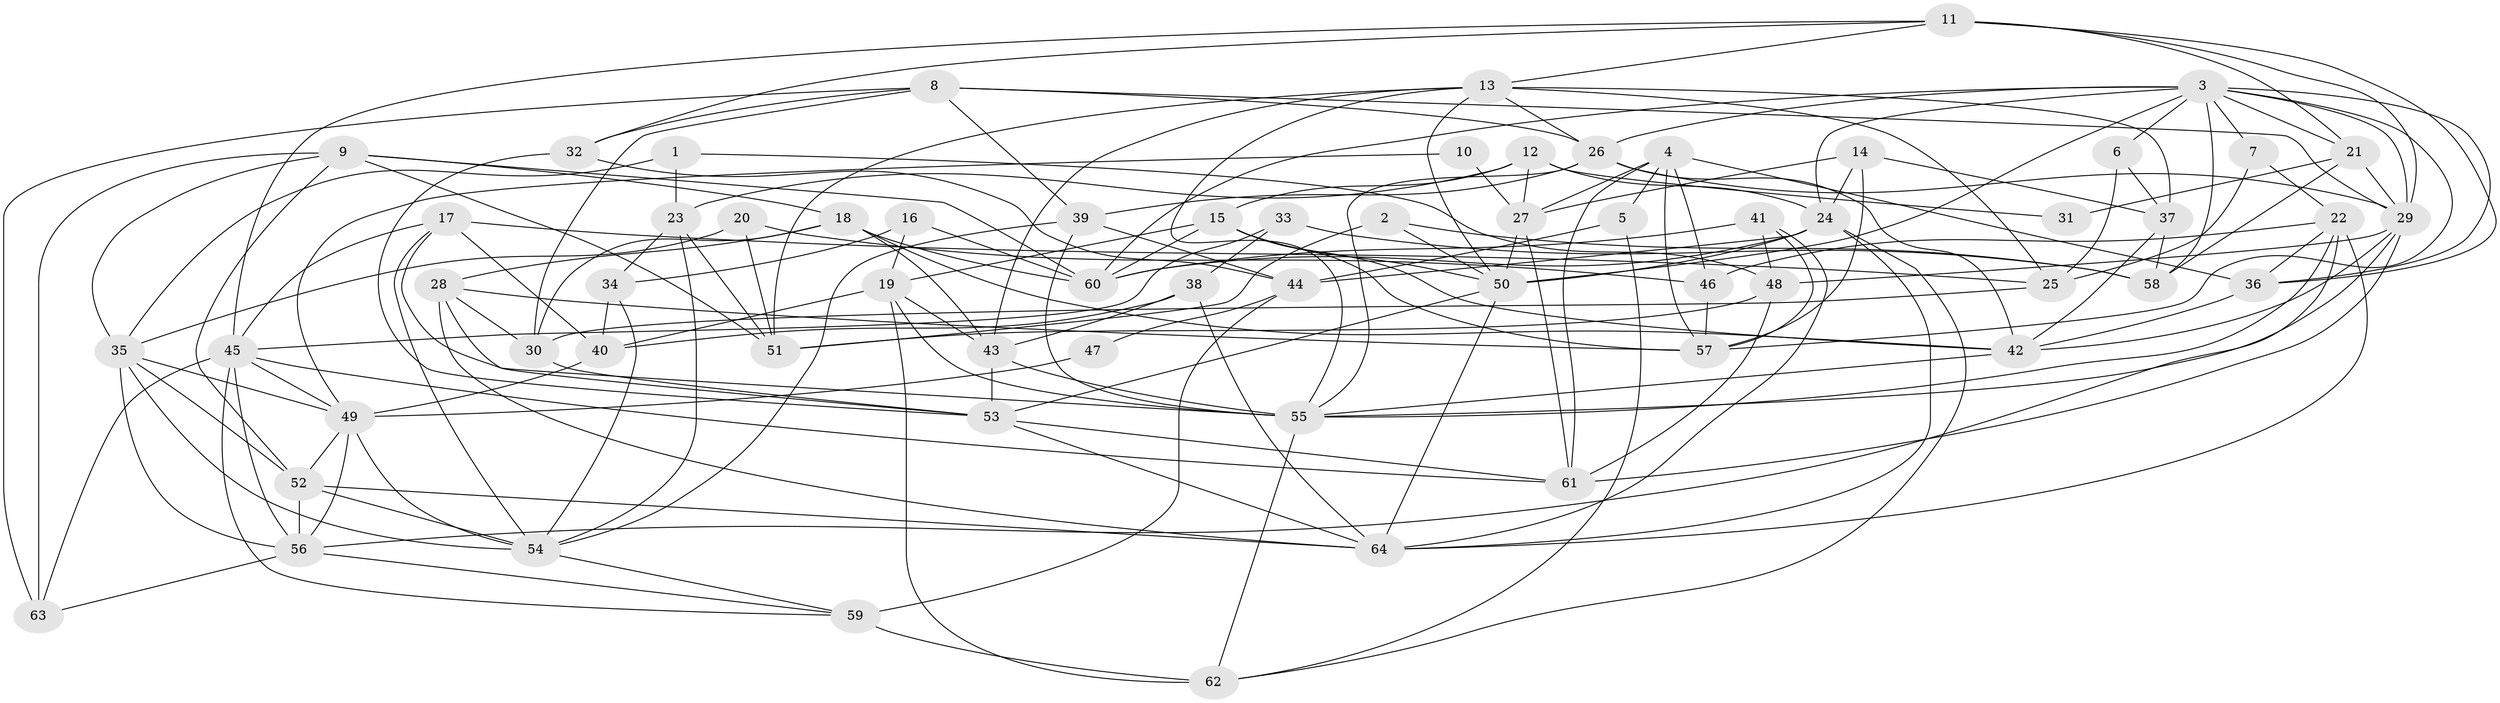 // original degree distribution, {5: 0.203125, 4: 0.296875, 3: 0.2578125, 6: 0.0703125, 2: 0.125, 8: 0.0078125, 7: 0.03125, 9: 0.0078125}
// Generated by graph-tools (version 1.1) at 2025/37/03/04/25 23:37:09]
// undirected, 64 vertices, 176 edges
graph export_dot {
  node [color=gray90,style=filled];
  1;
  2;
  3;
  4;
  5;
  6;
  7;
  8;
  9;
  10;
  11;
  12;
  13;
  14;
  15;
  16;
  17;
  18;
  19;
  20;
  21;
  22;
  23;
  24;
  25;
  26;
  27;
  28;
  29;
  30;
  31;
  32;
  33;
  34;
  35;
  36;
  37;
  38;
  39;
  40;
  41;
  42;
  43;
  44;
  45;
  46;
  47;
  48;
  49;
  50;
  51;
  52;
  53;
  54;
  55;
  56;
  57;
  58;
  59;
  60;
  61;
  62;
  63;
  64;
  1 -- 23 [weight=1.0];
  1 -- 35 [weight=1.0];
  1 -- 48 [weight=1.0];
  2 -- 50 [weight=1.0];
  2 -- 51 [weight=1.0];
  2 -- 58 [weight=1.0];
  3 -- 6 [weight=1.0];
  3 -- 7 [weight=1.0];
  3 -- 21 [weight=1.0];
  3 -- 24 [weight=1.0];
  3 -- 26 [weight=1.0];
  3 -- 29 [weight=1.0];
  3 -- 36 [weight=1.0];
  3 -- 50 [weight=1.0];
  3 -- 57 [weight=1.0];
  3 -- 58 [weight=1.0];
  3 -- 60 [weight=1.0];
  4 -- 5 [weight=1.0];
  4 -- 27 [weight=1.0];
  4 -- 36 [weight=1.0];
  4 -- 46 [weight=1.0];
  4 -- 57 [weight=1.0];
  4 -- 61 [weight=1.0];
  5 -- 44 [weight=1.0];
  5 -- 62 [weight=1.0];
  6 -- 25 [weight=1.0];
  6 -- 37 [weight=1.0];
  7 -- 22 [weight=1.0];
  7 -- 25 [weight=1.0];
  8 -- 26 [weight=1.0];
  8 -- 29 [weight=1.0];
  8 -- 30 [weight=1.0];
  8 -- 32 [weight=1.0];
  8 -- 39 [weight=1.0];
  8 -- 63 [weight=1.0];
  9 -- 18 [weight=1.0];
  9 -- 35 [weight=1.0];
  9 -- 51 [weight=1.0];
  9 -- 52 [weight=1.0];
  9 -- 60 [weight=2.0];
  9 -- 63 [weight=2.0];
  10 -- 27 [weight=1.0];
  10 -- 49 [weight=1.0];
  11 -- 13 [weight=1.0];
  11 -- 21 [weight=1.0];
  11 -- 29 [weight=1.0];
  11 -- 32 [weight=1.0];
  11 -- 36 [weight=1.0];
  11 -- 45 [weight=1.0];
  12 -- 15 [weight=1.0];
  12 -- 23 [weight=1.0];
  12 -- 24 [weight=1.0];
  12 -- 27 [weight=1.0];
  12 -- 31 [weight=1.0];
  13 -- 25 [weight=1.0];
  13 -- 26 [weight=1.0];
  13 -- 37 [weight=1.0];
  13 -- 43 [weight=1.0];
  13 -- 50 [weight=1.0];
  13 -- 51 [weight=1.0];
  13 -- 55 [weight=1.0];
  14 -- 24 [weight=1.0];
  14 -- 27 [weight=1.0];
  14 -- 37 [weight=1.0];
  14 -- 57 [weight=1.0];
  15 -- 19 [weight=1.0];
  15 -- 42 [weight=1.0];
  15 -- 50 [weight=1.0];
  15 -- 57 [weight=1.0];
  15 -- 60 [weight=1.0];
  16 -- 19 [weight=1.0];
  16 -- 34 [weight=1.0];
  16 -- 60 [weight=1.0];
  17 -- 25 [weight=2.0];
  17 -- 40 [weight=1.0];
  17 -- 45 [weight=1.0];
  17 -- 54 [weight=1.0];
  17 -- 55 [weight=1.0];
  18 -- 28 [weight=1.0];
  18 -- 30 [weight=1.0];
  18 -- 42 [weight=1.0];
  18 -- 43 [weight=1.0];
  18 -- 60 [weight=1.0];
  19 -- 40 [weight=1.0];
  19 -- 43 [weight=1.0];
  19 -- 55 [weight=1.0];
  19 -- 62 [weight=1.0];
  20 -- 35 [weight=1.0];
  20 -- 46 [weight=1.0];
  20 -- 51 [weight=1.0];
  21 -- 29 [weight=1.0];
  21 -- 31 [weight=1.0];
  21 -- 58 [weight=1.0];
  22 -- 36 [weight=1.0];
  22 -- 46 [weight=1.0];
  22 -- 55 [weight=1.0];
  22 -- 56 [weight=1.0];
  22 -- 64 [weight=1.0];
  23 -- 34 [weight=1.0];
  23 -- 51 [weight=1.0];
  23 -- 54 [weight=1.0];
  24 -- 44 [weight=1.0];
  24 -- 50 [weight=1.0];
  24 -- 60 [weight=1.0];
  24 -- 62 [weight=1.0];
  24 -- 64 [weight=1.0];
  25 -- 30 [weight=1.0];
  26 -- 29 [weight=1.0];
  26 -- 39 [weight=1.0];
  26 -- 42 [weight=1.0];
  26 -- 55 [weight=1.0];
  27 -- 50 [weight=1.0];
  27 -- 61 [weight=1.0];
  28 -- 30 [weight=1.0];
  28 -- 53 [weight=1.0];
  28 -- 57 [weight=1.0];
  28 -- 64 [weight=1.0];
  29 -- 42 [weight=1.0];
  29 -- 48 [weight=1.0];
  29 -- 55 [weight=1.0];
  29 -- 61 [weight=1.0];
  30 -- 53 [weight=1.0];
  32 -- 44 [weight=1.0];
  32 -- 53 [weight=1.0];
  33 -- 38 [weight=1.0];
  33 -- 45 [weight=2.0];
  33 -- 58 [weight=1.0];
  34 -- 40 [weight=1.0];
  34 -- 54 [weight=1.0];
  35 -- 49 [weight=1.0];
  35 -- 52 [weight=1.0];
  35 -- 54 [weight=1.0];
  35 -- 56 [weight=2.0];
  36 -- 42 [weight=1.0];
  37 -- 42 [weight=1.0];
  37 -- 58 [weight=1.0];
  38 -- 40 [weight=1.0];
  38 -- 43 [weight=1.0];
  38 -- 64 [weight=1.0];
  39 -- 44 [weight=1.0];
  39 -- 54 [weight=1.0];
  39 -- 55 [weight=1.0];
  40 -- 49 [weight=1.0];
  41 -- 48 [weight=1.0];
  41 -- 57 [weight=1.0];
  41 -- 60 [weight=1.0];
  41 -- 64 [weight=1.0];
  42 -- 55 [weight=1.0];
  43 -- 53 [weight=1.0];
  43 -- 55 [weight=1.0];
  44 -- 47 [weight=1.0];
  44 -- 59 [weight=1.0];
  45 -- 49 [weight=1.0];
  45 -- 56 [weight=1.0];
  45 -- 59 [weight=1.0];
  45 -- 61 [weight=1.0];
  45 -- 63 [weight=1.0];
  46 -- 57 [weight=1.0];
  47 -- 49 [weight=2.0];
  48 -- 51 [weight=1.0];
  48 -- 61 [weight=1.0];
  49 -- 52 [weight=1.0];
  49 -- 54 [weight=1.0];
  49 -- 56 [weight=2.0];
  50 -- 53 [weight=1.0];
  50 -- 64 [weight=1.0];
  52 -- 54 [weight=1.0];
  52 -- 56 [weight=1.0];
  52 -- 64 [weight=1.0];
  53 -- 61 [weight=1.0];
  53 -- 64 [weight=1.0];
  54 -- 59 [weight=1.0];
  55 -- 62 [weight=3.0];
  56 -- 59 [weight=1.0];
  56 -- 63 [weight=1.0];
  59 -- 62 [weight=3.0];
}

